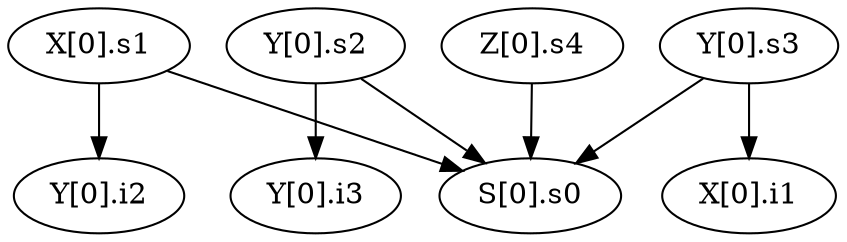 digraph G {
0[label="S[0].s0"];
1[label="X[0].s1"];
2[label="Y[0].s2"];
3[label="Y[0].s3"];
4[label="Z[0].s4"];
5[label="X[0].i1"];
6[label="Y[0].i2"];
7[label="Y[0].i3"];
1->0 ;
1->6 ;
2->0 ;
2->7 ;
3->0 ;
3->5 ;
4->0 ;
}
